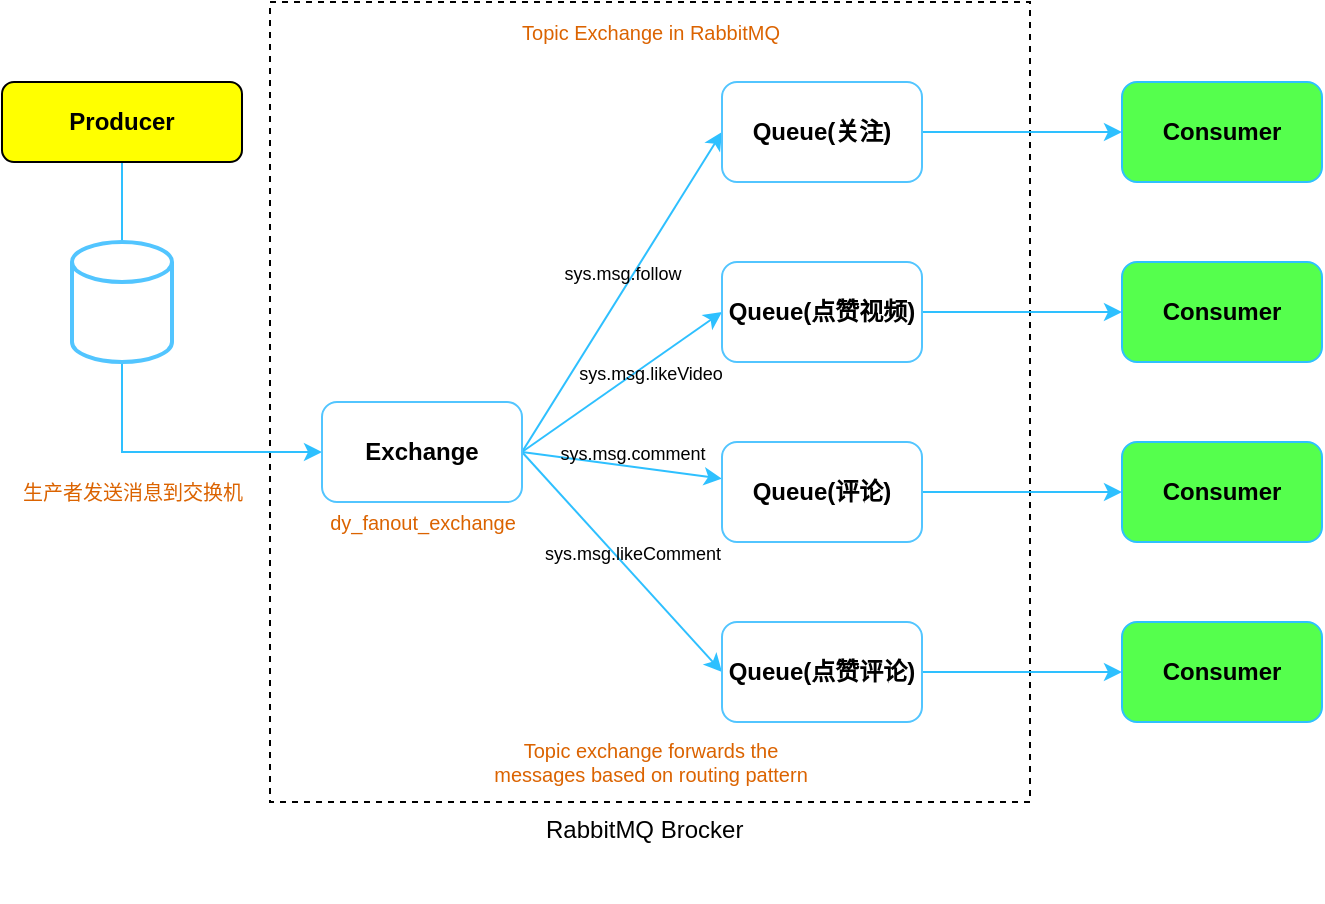 <mxfile version="20.8.16" type="device"><diagram name="第 1 页" id="KivrwYj2lXhFCMV2bK_8"><mxGraphModel dx="1036" dy="614" grid="1" gridSize="10" guides="1" tooltips="1" connect="1" arrows="1" fold="1" page="1" pageScale="1" pageWidth="827" pageHeight="1169" math="0" shadow="0"><root><mxCell id="0"/><mxCell id="1" parent="0"/><mxCell id="83yXNWkz0eNXBAfHm8oC-28" value="" style="rounded=0;whiteSpace=wrap;html=1;fontSize=9;dashed=1;strokeColor=#000000;" vertex="1" parent="1"><mxGeometry x="174" y="120" width="380" height="400" as="geometry"/></mxCell><mxCell id="83yXNWkz0eNXBAfHm8oC-3" style="edgeStyle=orthogonalEdgeStyle;rounded=0;orthogonalLoop=1;jettySize=auto;html=1;exitX=0.5;exitY=1;exitDx=0;exitDy=0;entryX=0.5;entryY=0;entryDx=0;entryDy=0;entryPerimeter=0;endArrow=none;endFill=0;strokeColor=#2ec0ff;" edge="1" parent="1" source="83yXNWkz0eNXBAfHm8oC-1" target="83yXNWkz0eNXBAfHm8oC-2"><mxGeometry relative="1" as="geometry"/></mxCell><mxCell id="83yXNWkz0eNXBAfHm8oC-1" value="&lt;b&gt;Producer&lt;/b&gt;" style="rounded=1;whiteSpace=wrap;html=1;fillColor=#ffff00;" vertex="1" parent="1"><mxGeometry x="40" y="160" width="120" height="40" as="geometry"/></mxCell><mxCell id="83yXNWkz0eNXBAfHm8oC-5" style="edgeStyle=orthogonalEdgeStyle;rounded=0;orthogonalLoop=1;jettySize=auto;html=1;entryX=0;entryY=0.5;entryDx=0;entryDy=0;strokeColor=#2ec0ff;endArrow=classic;endFill=1;exitX=0.5;exitY=1;exitDx=0;exitDy=0;exitPerimeter=0;" edge="1" parent="1" source="83yXNWkz0eNXBAfHm8oC-2" target="83yXNWkz0eNXBAfHm8oC-4"><mxGeometry relative="1" as="geometry"/></mxCell><mxCell id="83yXNWkz0eNXBAfHm8oC-2" value="" style="strokeWidth=2;html=1;shape=mxgraph.flowchart.database;whiteSpace=wrap;strokeColor=#52c5ff;" vertex="1" parent="1"><mxGeometry x="75" y="240" width="50" height="60" as="geometry"/></mxCell><mxCell id="83yXNWkz0eNXBAfHm8oC-15" style="rounded=0;orthogonalLoop=1;jettySize=auto;html=1;exitX=1;exitY=0.5;exitDx=0;exitDy=0;entryX=0;entryY=0.5;entryDx=0;entryDy=0;strokeColor=#2ec0ff;endArrow=classic;endFill=1;" edge="1" parent="1" source="83yXNWkz0eNXBAfHm8oC-4" target="83yXNWkz0eNXBAfHm8oC-10"><mxGeometry relative="1" as="geometry"/></mxCell><mxCell id="83yXNWkz0eNXBAfHm8oC-16" style="edgeStyle=none;rounded=0;orthogonalLoop=1;jettySize=auto;html=1;exitX=1;exitY=0.5;exitDx=0;exitDy=0;entryX=0;entryY=0.5;entryDx=0;entryDy=0;strokeColor=#2ec0ff;endArrow=classic;endFill=1;" edge="1" parent="1" source="83yXNWkz0eNXBAfHm8oC-4" target="83yXNWkz0eNXBAfHm8oC-11"><mxGeometry relative="1" as="geometry"/></mxCell><mxCell id="83yXNWkz0eNXBAfHm8oC-17" style="edgeStyle=none;rounded=0;orthogonalLoop=1;jettySize=auto;html=1;strokeColor=#2ec0ff;endArrow=classic;endFill=1;exitX=1;exitY=0.5;exitDx=0;exitDy=0;" edge="1" parent="1" source="83yXNWkz0eNXBAfHm8oC-4" target="83yXNWkz0eNXBAfHm8oC-12"><mxGeometry relative="1" as="geometry"/></mxCell><mxCell id="83yXNWkz0eNXBAfHm8oC-19" style="edgeStyle=none;rounded=0;orthogonalLoop=1;jettySize=auto;html=1;exitX=1;exitY=0.5;exitDx=0;exitDy=0;entryX=0;entryY=0.5;entryDx=0;entryDy=0;strokeColor=#2ec0ff;endArrow=classic;endFill=1;" edge="1" parent="1" source="83yXNWkz0eNXBAfHm8oC-4" target="83yXNWkz0eNXBAfHm8oC-14"><mxGeometry relative="1" as="geometry"/></mxCell><mxCell id="83yXNWkz0eNXBAfHm8oC-4" value="&lt;b&gt;Exchange&lt;/b&gt;" style="rounded=1;whiteSpace=wrap;html=1;strokeColor=#52c5ff;" vertex="1" parent="1"><mxGeometry x="200" y="320" width="100" height="50" as="geometry"/></mxCell><mxCell id="83yXNWkz0eNXBAfHm8oC-34" style="edgeStyle=none;rounded=0;orthogonalLoop=1;jettySize=auto;html=1;exitX=1;exitY=0.5;exitDx=0;exitDy=0;entryX=0;entryY=0.5;entryDx=0;entryDy=0;strokeColor=#2ec0ff;fontSize=9;endArrow=classic;endFill=1;" edge="1" parent="1" source="83yXNWkz0eNXBAfHm8oC-10" target="83yXNWkz0eNXBAfHm8oC-29"><mxGeometry relative="1" as="geometry"/></mxCell><mxCell id="83yXNWkz0eNXBAfHm8oC-10" value="&lt;b&gt;Queue(关注)&lt;/b&gt;" style="rounded=1;whiteSpace=wrap;html=1;strokeColor=#52c5ff;" vertex="1" parent="1"><mxGeometry x="400" y="160" width="100" height="50" as="geometry"/></mxCell><mxCell id="83yXNWkz0eNXBAfHm8oC-35" style="edgeStyle=none;rounded=0;orthogonalLoop=1;jettySize=auto;html=1;exitX=1;exitY=0.5;exitDx=0;exitDy=0;entryX=0;entryY=0.5;entryDx=0;entryDy=0;strokeColor=#2ec0ff;fontSize=9;endArrow=classic;endFill=1;" edge="1" parent="1" source="83yXNWkz0eNXBAfHm8oC-11" target="83yXNWkz0eNXBAfHm8oC-33"><mxGeometry relative="1" as="geometry"/></mxCell><mxCell id="83yXNWkz0eNXBAfHm8oC-11" value="&lt;b style=&quot;border-color: var(--border-color);&quot;&gt;Queue(点赞视频)&lt;/b&gt;" style="rounded=1;whiteSpace=wrap;html=1;strokeColor=#52c5ff;" vertex="1" parent="1"><mxGeometry x="400" y="250" width="100" height="50" as="geometry"/></mxCell><mxCell id="83yXNWkz0eNXBAfHm8oC-36" style="edgeStyle=none;rounded=0;orthogonalLoop=1;jettySize=auto;html=1;exitX=1;exitY=0.5;exitDx=0;exitDy=0;strokeColor=#2ec0ff;fontSize=9;endArrow=classic;endFill=1;" edge="1" parent="1" source="83yXNWkz0eNXBAfHm8oC-12" target="83yXNWkz0eNXBAfHm8oC-31"><mxGeometry relative="1" as="geometry"/></mxCell><mxCell id="83yXNWkz0eNXBAfHm8oC-12" value="&lt;b style=&quot;border-color: var(--border-color);&quot;&gt;Queue(评论)&lt;/b&gt;" style="rounded=1;whiteSpace=wrap;html=1;strokeColor=#52c5ff;" vertex="1" parent="1"><mxGeometry x="400" y="340" width="100" height="50" as="geometry"/></mxCell><mxCell id="83yXNWkz0eNXBAfHm8oC-37" style="edgeStyle=none;rounded=0;orthogonalLoop=1;jettySize=auto;html=1;exitX=1;exitY=0.5;exitDx=0;exitDy=0;strokeColor=#2ec0ff;fontSize=9;endArrow=classic;endFill=1;" edge="1" parent="1" source="83yXNWkz0eNXBAfHm8oC-14" target="83yXNWkz0eNXBAfHm8oC-32"><mxGeometry relative="1" as="geometry"/></mxCell><mxCell id="83yXNWkz0eNXBAfHm8oC-14" value="&lt;b style=&quot;border-color: var(--border-color);&quot;&gt;Queue(点赞评论)&lt;/b&gt;" style="rounded=1;whiteSpace=wrap;html=1;strokeColor=#52c5ff;" vertex="1" parent="1"><mxGeometry x="400" y="430" width="100" height="50" as="geometry"/></mxCell><mxCell id="83yXNWkz0eNXBAfHm8oC-20" value="&lt;font style=&quot;font-size: 9px;&quot;&gt;sys.msg.follow&lt;/font&gt;" style="text;html=1;align=center;verticalAlign=middle;resizable=0;points=[];autosize=1;strokeColor=none;fillColor=none;" vertex="1" parent="1"><mxGeometry x="310" y="240" width="80" height="30" as="geometry"/></mxCell><mxCell id="83yXNWkz0eNXBAfHm8oC-21" value="&lt;font style=&quot;font-size: 9px;&quot;&gt;sys.msg.likeVideo&lt;/font&gt;" style="text;html=1;align=center;verticalAlign=middle;resizable=0;points=[];autosize=1;strokeColor=none;fillColor=none;" vertex="1" parent="1"><mxGeometry x="314" y="290" width="100" height="30" as="geometry"/></mxCell><mxCell id="83yXNWkz0eNXBAfHm8oC-23" value="&lt;font style=&quot;font-size: 9px;&quot;&gt;sys.msg.comment&lt;/font&gt;" style="text;html=1;align=center;verticalAlign=middle;resizable=0;points=[];autosize=1;strokeColor=none;fillColor=none;" vertex="1" parent="1"><mxGeometry x="305" y="330" width="100" height="30" as="geometry"/></mxCell><mxCell id="83yXNWkz0eNXBAfHm8oC-25" value="&lt;font style=&quot;font-size: 9px;&quot;&gt;sys.msg.likeComment&lt;/font&gt;" style="text;html=1;align=center;verticalAlign=middle;resizable=0;points=[];autosize=1;strokeColor=none;fillColor=none;" vertex="1" parent="1"><mxGeometry x="300" y="380" width="110" height="30" as="geometry"/></mxCell><mxCell id="83yXNWkz0eNXBAfHm8oC-29" value="&lt;b&gt;Consumer&lt;/b&gt;" style="rounded=1;whiteSpace=wrap;html=1;strokeColor=#2ec0ff;fillColor=#55ff4d;" vertex="1" parent="1"><mxGeometry x="600" y="160" width="100" height="50" as="geometry"/></mxCell><mxCell id="83yXNWkz0eNXBAfHm8oC-31" value="&lt;b&gt;Consumer&lt;/b&gt;" style="rounded=1;whiteSpace=wrap;html=1;strokeColor=#2ec0ff;fillColor=#55ff4d;" vertex="1" parent="1"><mxGeometry x="600" y="340" width="100" height="50" as="geometry"/></mxCell><mxCell id="83yXNWkz0eNXBAfHm8oC-32" value="&lt;b&gt;Consumer&lt;/b&gt;" style="rounded=1;whiteSpace=wrap;html=1;strokeColor=#2ec0ff;fillColor=#55ff4d;" vertex="1" parent="1"><mxGeometry x="600" y="430" width="100" height="50" as="geometry"/></mxCell><mxCell id="83yXNWkz0eNXBAfHm8oC-33" value="&lt;b&gt;Consumer&lt;/b&gt;" style="rounded=1;whiteSpace=wrap;html=1;strokeColor=#2ec0ff;fillColor=#55ff4d;" vertex="1" parent="1"><mxGeometry x="600" y="250" width="100" height="50" as="geometry"/></mxCell><mxCell id="83yXNWkz0eNXBAfHm8oC-38" value="dy_fanout_exchange" style="text;html=1;align=center;verticalAlign=middle;resizable=0;points=[];autosize=1;strokeColor=none;fillColor=none;fontSize=10;fontColor=#db6300;" vertex="1" parent="1"><mxGeometry x="190" y="365" width="120" height="30" as="geometry"/></mxCell><mxCell id="83yXNWkz0eNXBAfHm8oC-39" value="生产者发送消息到交换机" style="text;html=1;align=center;verticalAlign=middle;resizable=0;points=[];autosize=1;strokeColor=none;fillColor=none;fontSize=10;fontColor=#db6300;" vertex="1" parent="1"><mxGeometry x="40" y="350" width="130" height="30" as="geometry"/></mxCell><mxCell id="83yXNWkz0eNXBAfHm8oC-40" value="Topic Exchange in RabbitMQ" style="text;html=1;align=center;verticalAlign=middle;resizable=0;points=[];autosize=1;strokeColor=none;fillColor=none;fontSize=10;fontColor=#db6300;" vertex="1" parent="1"><mxGeometry x="289" y="120" width="150" height="30" as="geometry"/></mxCell><mxCell id="83yXNWkz0eNXBAfHm8oC-41" value="&lt;div&gt;Topic exchange forwards the&lt;/div&gt;&lt;div&gt;messages based on routing pattern&lt;/div&gt;" style="text;html=1;align=center;verticalAlign=middle;resizable=0;points=[];autosize=1;strokeColor=none;fillColor=none;fontSize=10;fontColor=#db6300;" vertex="1" parent="1"><mxGeometry x="274" y="480" width="180" height="40" as="geometry"/></mxCell><mxCell id="83yXNWkz0eNXBAfHm8oC-42" value="&lt;font color=&quot;#000000&quot; style=&quot;font-size: 12px;&quot;&gt;RabbitMQ Brocker&lt;/font&gt;" style="text;whiteSpace=wrap;html=1;fontSize=10;fontColor=#db6352;" vertex="1" parent="1"><mxGeometry x="310" y="520" width="190" height="50" as="geometry"/></mxCell></root></mxGraphModel></diagram></mxfile>